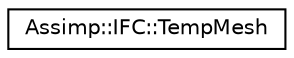 digraph "Graphical Class Hierarchy"
{
  edge [fontname="Helvetica",fontsize="10",labelfontname="Helvetica",labelfontsize="10"];
  node [fontname="Helvetica",fontsize="10",shape=record];
  rankdir="LR";
  Node1 [label="Assimp::IFC::TempMesh",height=0.2,width=0.4,color="black", fillcolor="white", style="filled",URL="$struct_assimp_1_1_i_f_c_1_1_temp_mesh.html"];
}
